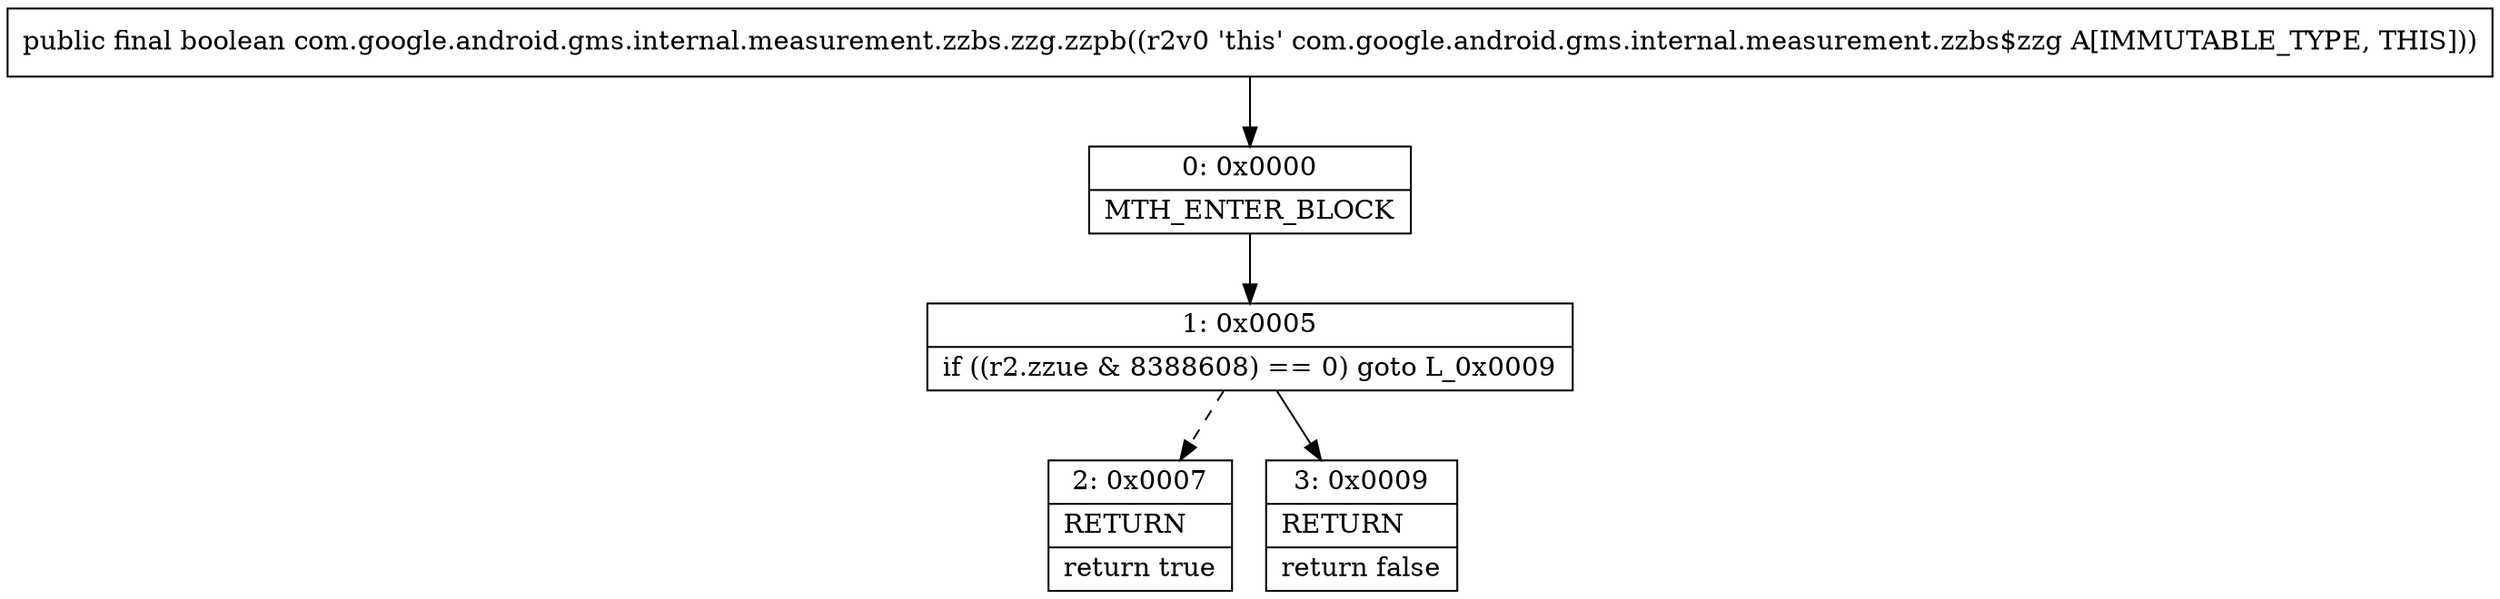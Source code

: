digraph "CFG forcom.google.android.gms.internal.measurement.zzbs.zzg.zzpb()Z" {
Node_0 [shape=record,label="{0\:\ 0x0000|MTH_ENTER_BLOCK\l}"];
Node_1 [shape=record,label="{1\:\ 0x0005|if ((r2.zzue & 8388608) == 0) goto L_0x0009\l}"];
Node_2 [shape=record,label="{2\:\ 0x0007|RETURN\l|return true\l}"];
Node_3 [shape=record,label="{3\:\ 0x0009|RETURN\l|return false\l}"];
MethodNode[shape=record,label="{public final boolean com.google.android.gms.internal.measurement.zzbs.zzg.zzpb((r2v0 'this' com.google.android.gms.internal.measurement.zzbs$zzg A[IMMUTABLE_TYPE, THIS])) }"];
MethodNode -> Node_0;
Node_0 -> Node_1;
Node_1 -> Node_2[style=dashed];
Node_1 -> Node_3;
}

